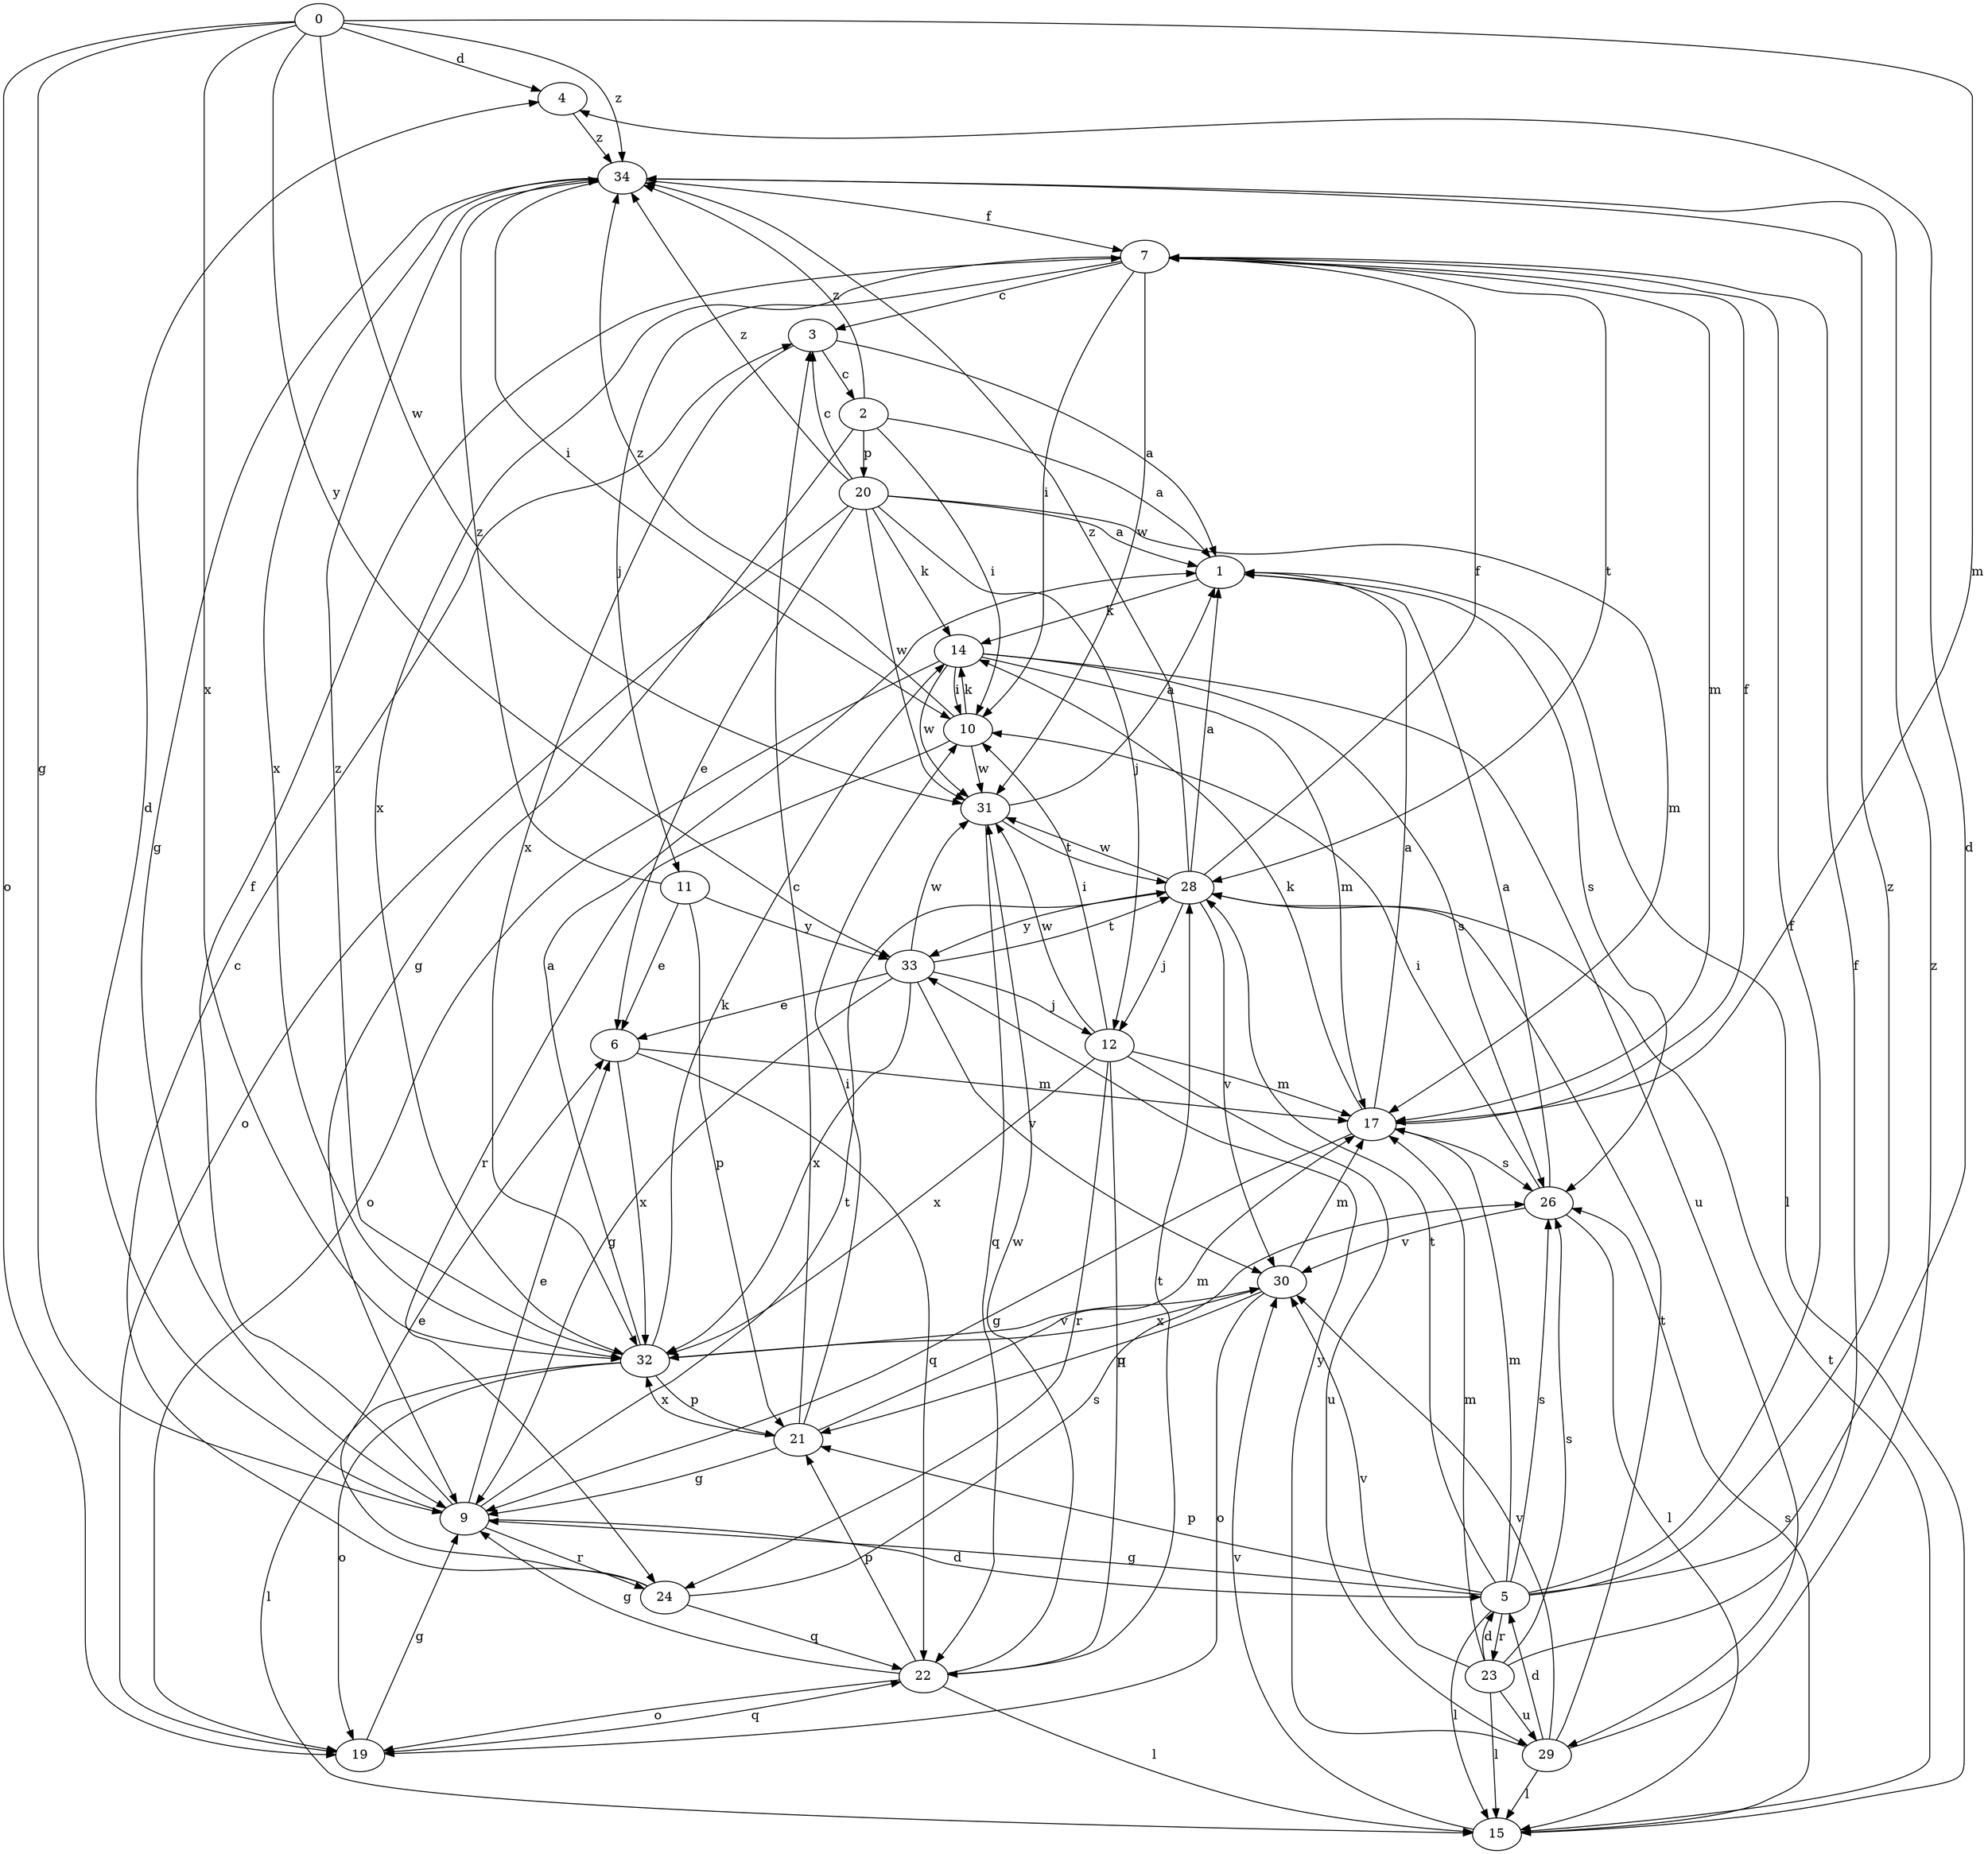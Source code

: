 strict digraph  {
0;
1;
2;
3;
4;
5;
6;
7;
9;
10;
11;
12;
14;
15;
17;
19;
20;
21;
22;
23;
24;
26;
28;
29;
30;
31;
32;
33;
34;
0 -> 4  [label=d];
0 -> 9  [label=g];
0 -> 17  [label=m];
0 -> 19  [label=o];
0 -> 31  [label=w];
0 -> 32  [label=x];
0 -> 33  [label=y];
0 -> 34  [label=z];
1 -> 14  [label=k];
1 -> 15  [label=l];
1 -> 26  [label=s];
2 -> 1  [label=a];
2 -> 9  [label=g];
2 -> 10  [label=i];
2 -> 20  [label=p];
2 -> 34  [label=z];
3 -> 1  [label=a];
3 -> 2  [label=c];
3 -> 32  [label=x];
4 -> 34  [label=z];
5 -> 4  [label=d];
5 -> 7  [label=f];
5 -> 9  [label=g];
5 -> 15  [label=l];
5 -> 17  [label=m];
5 -> 21  [label=p];
5 -> 23  [label=r];
5 -> 26  [label=s];
5 -> 28  [label=t];
5 -> 34  [label=z];
6 -> 17  [label=m];
6 -> 22  [label=q];
6 -> 32  [label=x];
7 -> 3  [label=c];
7 -> 10  [label=i];
7 -> 11  [label=j];
7 -> 17  [label=m];
7 -> 28  [label=t];
7 -> 31  [label=w];
7 -> 32  [label=x];
9 -> 4  [label=d];
9 -> 5  [label=d];
9 -> 6  [label=e];
9 -> 7  [label=f];
9 -> 24  [label=r];
9 -> 28  [label=t];
10 -> 14  [label=k];
10 -> 24  [label=r];
10 -> 31  [label=w];
10 -> 34  [label=z];
11 -> 6  [label=e];
11 -> 21  [label=p];
11 -> 33  [label=y];
11 -> 34  [label=z];
12 -> 10  [label=i];
12 -> 17  [label=m];
12 -> 22  [label=q];
12 -> 24  [label=r];
12 -> 29  [label=u];
12 -> 31  [label=w];
12 -> 32  [label=x];
14 -> 10  [label=i];
14 -> 17  [label=m];
14 -> 19  [label=o];
14 -> 26  [label=s];
14 -> 29  [label=u];
14 -> 31  [label=w];
15 -> 26  [label=s];
15 -> 28  [label=t];
15 -> 30  [label=v];
17 -> 1  [label=a];
17 -> 7  [label=f];
17 -> 9  [label=g];
17 -> 14  [label=k];
17 -> 26  [label=s];
19 -> 9  [label=g];
19 -> 22  [label=q];
20 -> 1  [label=a];
20 -> 3  [label=c];
20 -> 6  [label=e];
20 -> 12  [label=j];
20 -> 14  [label=k];
20 -> 17  [label=m];
20 -> 19  [label=o];
20 -> 31  [label=w];
20 -> 34  [label=z];
21 -> 3  [label=c];
21 -> 9  [label=g];
21 -> 10  [label=i];
21 -> 17  [label=m];
21 -> 32  [label=x];
22 -> 9  [label=g];
22 -> 15  [label=l];
22 -> 19  [label=o];
22 -> 21  [label=p];
22 -> 28  [label=t];
22 -> 31  [label=w];
23 -> 5  [label=d];
23 -> 7  [label=f];
23 -> 15  [label=l];
23 -> 17  [label=m];
23 -> 26  [label=s];
23 -> 29  [label=u];
23 -> 30  [label=v];
24 -> 3  [label=c];
24 -> 6  [label=e];
24 -> 22  [label=q];
24 -> 26  [label=s];
26 -> 1  [label=a];
26 -> 10  [label=i];
26 -> 15  [label=l];
26 -> 30  [label=v];
28 -> 1  [label=a];
28 -> 7  [label=f];
28 -> 12  [label=j];
28 -> 30  [label=v];
28 -> 31  [label=w];
28 -> 33  [label=y];
28 -> 34  [label=z];
29 -> 5  [label=d];
29 -> 15  [label=l];
29 -> 28  [label=t];
29 -> 30  [label=v];
29 -> 33  [label=y];
29 -> 34  [label=z];
30 -> 17  [label=m];
30 -> 19  [label=o];
30 -> 21  [label=p];
30 -> 32  [label=x];
31 -> 1  [label=a];
31 -> 22  [label=q];
31 -> 28  [label=t];
32 -> 1  [label=a];
32 -> 14  [label=k];
32 -> 15  [label=l];
32 -> 19  [label=o];
32 -> 21  [label=p];
32 -> 30  [label=v];
32 -> 34  [label=z];
33 -> 6  [label=e];
33 -> 9  [label=g];
33 -> 12  [label=j];
33 -> 28  [label=t];
33 -> 30  [label=v];
33 -> 31  [label=w];
33 -> 32  [label=x];
34 -> 7  [label=f];
34 -> 9  [label=g];
34 -> 10  [label=i];
34 -> 32  [label=x];
}
